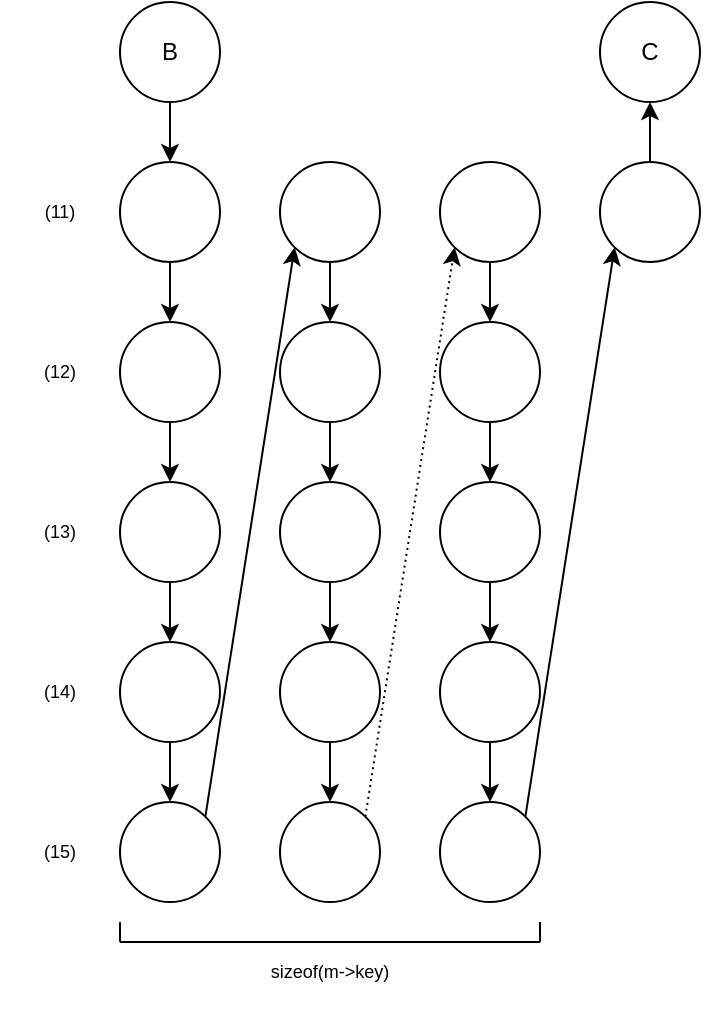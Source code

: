 <mxfile version="15.4.0" type="device"><diagram id="sURq20OMfc-YnosV0wpW" name="Page-1"><mxGraphModel dx="1618" dy="474" grid="1" gridSize="10" guides="1" tooltips="1" connect="1" arrows="1" fold="1" page="1" pageScale="1" pageWidth="850" pageHeight="1100" math="0" shadow="0"><root><mxCell id="0"/><mxCell id="1" parent="0"/><mxCell id="TVw897Wef1c1NhlZAb9E-41" style="rounded=0;orthogonalLoop=1;jettySize=auto;html=1;exitX=0.5;exitY=1;exitDx=0;exitDy=0;entryX=0.5;entryY=0;entryDx=0;entryDy=0;fontSize=9;edgeStyle=orthogonalEdgeStyle;" edge="1" parent="1" source="TVw897Wef1c1NhlZAb9E-34" target="TVw897Wef1c1NhlZAb9E-35"><mxGeometry relative="1" as="geometry"/></mxCell><mxCell id="TVw897Wef1c1NhlZAb9E-34" value="B" style="ellipse;whiteSpace=wrap;html=1;aspect=fixed;" vertex="1" parent="1"><mxGeometry x="-70" y="680" width="50" height="50" as="geometry"/></mxCell><mxCell id="TVw897Wef1c1NhlZAb9E-43" style="edgeStyle=orthogonalEdgeStyle;rounded=0;orthogonalLoop=1;jettySize=auto;html=1;exitX=0.5;exitY=1;exitDx=0;exitDy=0;entryX=0.5;entryY=0;entryDx=0;entryDy=0;fontSize=9;" edge="1" parent="1" source="TVw897Wef1c1NhlZAb9E-35" target="TVw897Wef1c1NhlZAb9E-42"><mxGeometry relative="1" as="geometry"/></mxCell><mxCell id="TVw897Wef1c1NhlZAb9E-35" value="" style="ellipse;whiteSpace=wrap;html=1;aspect=fixed;" vertex="1" parent="1"><mxGeometry x="-70" y="760" width="50" height="50" as="geometry"/></mxCell><mxCell id="TVw897Wef1c1NhlZAb9E-45" style="edgeStyle=orthogonalEdgeStyle;rounded=0;orthogonalLoop=1;jettySize=auto;html=1;exitX=0.5;exitY=1;exitDx=0;exitDy=0;entryX=0.5;entryY=0;entryDx=0;entryDy=0;fontSize=9;" edge="1" parent="1" source="TVw897Wef1c1NhlZAb9E-42" target="TVw897Wef1c1NhlZAb9E-44"><mxGeometry relative="1" as="geometry"/></mxCell><mxCell id="TVw897Wef1c1NhlZAb9E-42" value="" style="ellipse;whiteSpace=wrap;html=1;aspect=fixed;" vertex="1" parent="1"><mxGeometry x="-70" y="840" width="50" height="50" as="geometry"/></mxCell><mxCell id="TVw897Wef1c1NhlZAb9E-106" style="edgeStyle=none;rounded=0;orthogonalLoop=1;jettySize=auto;html=1;exitX=0.5;exitY=1;exitDx=0;exitDy=0;entryX=0.5;entryY=0;entryDx=0;entryDy=0;fontSize=9;" edge="1" parent="1" source="TVw897Wef1c1NhlZAb9E-44" target="TVw897Wef1c1NhlZAb9E-104"><mxGeometry relative="1" as="geometry"/></mxCell><mxCell id="TVw897Wef1c1NhlZAb9E-44" value="" style="ellipse;whiteSpace=wrap;html=1;aspect=fixed;" vertex="1" parent="1"><mxGeometry x="-70" y="920" width="50" height="50" as="geometry"/></mxCell><mxCell id="TVw897Wef1c1NhlZAb9E-46" value="" style="ellipse;whiteSpace=wrap;html=1;aspect=fixed;" vertex="1" parent="1"><mxGeometry x="10" y="760" width="50" height="50" as="geometry"/></mxCell><mxCell id="TVw897Wef1c1NhlZAb9E-57" style="edgeStyle=none;rounded=0;orthogonalLoop=1;jettySize=auto;html=1;exitX=1;exitY=0;exitDx=0;exitDy=0;entryX=0;entryY=1;entryDx=0;entryDy=0;fontSize=9;dashed=1;dashPattern=1 2;" edge="1" parent="1" source="TVw897Wef1c1NhlZAb9E-120" target="TVw897Wef1c1NhlZAb9E-55"><mxGeometry relative="1" as="geometry"><mxPoint x="52.678" y="927.322" as="sourcePoint"/></mxGeometry></mxCell><mxCell id="TVw897Wef1c1NhlZAb9E-55" value="" style="ellipse;whiteSpace=wrap;html=1;aspect=fixed;" vertex="1" parent="1"><mxGeometry x="90" y="760" width="50" height="50" as="geometry"/></mxCell><mxCell id="TVw897Wef1c1NhlZAb9E-60" value="" style="ellipse;whiteSpace=wrap;html=1;aspect=fixed;" vertex="1" parent="1"><mxGeometry x="170" y="760" width="50" height="50" as="geometry"/></mxCell><mxCell id="TVw897Wef1c1NhlZAb9E-81" style="edgeStyle=none;rounded=0;orthogonalLoop=1;jettySize=auto;html=1;entryX=0.5;entryY=1;entryDx=0;entryDy=0;fontSize=9;" edge="1" parent="1" target="TVw897Wef1c1NhlZAb9E-80"><mxGeometry relative="1" as="geometry"><mxPoint x="195" y="760" as="sourcePoint"/></mxGeometry></mxCell><mxCell id="TVw897Wef1c1NhlZAb9E-80" value="C" style="ellipse;whiteSpace=wrap;html=1;aspect=fixed;" vertex="1" parent="1"><mxGeometry x="170" y="680" width="50" height="50" as="geometry"/></mxCell><mxCell id="TVw897Wef1c1NhlZAb9E-85" value="" style="group" vertex="1" connectable="0" parent="1"><mxGeometry x="-70" y="1140" width="210" height="10" as="geometry"/></mxCell><mxCell id="TVw897Wef1c1NhlZAb9E-82" value="" style="endArrow=none;html=1;rounded=0;fontSize=9;" edge="1" parent="TVw897Wef1c1NhlZAb9E-85"><mxGeometry width="50" height="50" relative="1" as="geometry"><mxPoint y="10" as="sourcePoint"/><mxPoint x="210" y="10" as="targetPoint"/></mxGeometry></mxCell><mxCell id="TVw897Wef1c1NhlZAb9E-83" value="" style="endArrow=none;html=1;rounded=0;fontSize=9;" edge="1" parent="TVw897Wef1c1NhlZAb9E-85"><mxGeometry width="50" height="50" relative="1" as="geometry"><mxPoint x="210" y="10" as="sourcePoint"/><mxPoint x="210" as="targetPoint"/></mxGeometry></mxCell><mxCell id="TVw897Wef1c1NhlZAb9E-84" value="" style="endArrow=none;html=1;rounded=0;fontSize=9;" edge="1" parent="TVw897Wef1c1NhlZAb9E-85"><mxGeometry width="50" height="50" relative="1" as="geometry"><mxPoint y="10" as="sourcePoint"/><mxPoint as="targetPoint"/></mxGeometry></mxCell><mxCell id="TVw897Wef1c1NhlZAb9E-90" value="sizeof(m-&amp;gt;key)" style="text;html=1;strokeColor=none;fillColor=none;align=center;verticalAlign=middle;whiteSpace=wrap;rounded=0;fontSize=9;" vertex="1" parent="1"><mxGeometry x="-15" y="1150" width="100" height="30" as="geometry"/></mxCell><mxCell id="TVw897Wef1c1NhlZAb9E-101" value="(11)" style="text;html=1;strokeColor=none;fillColor=none;align=center;verticalAlign=middle;whiteSpace=wrap;rounded=0;fontSize=9;" vertex="1" parent="1"><mxGeometry x="-130" y="770" width="60" height="30" as="geometry"/></mxCell><mxCell id="TVw897Wef1c1NhlZAb9E-102" value="(12)" style="text;html=1;strokeColor=none;fillColor=none;align=center;verticalAlign=middle;whiteSpace=wrap;rounded=0;fontSize=9;" vertex="1" parent="1"><mxGeometry x="-130" y="850" width="60" height="30" as="geometry"/></mxCell><mxCell id="TVw897Wef1c1NhlZAb9E-103" value="(13)" style="text;html=1;strokeColor=none;fillColor=none;align=center;verticalAlign=middle;whiteSpace=wrap;rounded=0;fontSize=9;" vertex="1" parent="1"><mxGeometry x="-130" y="930" width="60" height="30" as="geometry"/></mxCell><mxCell id="TVw897Wef1c1NhlZAb9E-107" style="edgeStyle=none;rounded=0;orthogonalLoop=1;jettySize=auto;html=1;exitX=0.5;exitY=1;exitDx=0;exitDy=0;entryX=0.5;entryY=0;entryDx=0;entryDy=0;fontSize=9;" edge="1" parent="1" source="TVw897Wef1c1NhlZAb9E-104" target="TVw897Wef1c1NhlZAb9E-105"><mxGeometry relative="1" as="geometry"/></mxCell><mxCell id="TVw897Wef1c1NhlZAb9E-104" value="" style="ellipse;whiteSpace=wrap;html=1;aspect=fixed;" vertex="1" parent="1"><mxGeometry x="-70" y="1000" width="50" height="50" as="geometry"/></mxCell><mxCell id="TVw897Wef1c1NhlZAb9E-108" style="edgeStyle=none;rounded=0;orthogonalLoop=1;jettySize=auto;html=1;exitX=1;exitY=0;exitDx=0;exitDy=0;entryX=0;entryY=1;entryDx=0;entryDy=0;fontSize=9;" edge="1" parent="1" source="TVw897Wef1c1NhlZAb9E-105" target="TVw897Wef1c1NhlZAb9E-46"><mxGeometry relative="1" as="geometry"/></mxCell><mxCell id="TVw897Wef1c1NhlZAb9E-105" value="" style="ellipse;whiteSpace=wrap;html=1;aspect=fixed;" vertex="1" parent="1"><mxGeometry x="-70" y="1080" width="50" height="50" as="geometry"/></mxCell><mxCell id="TVw897Wef1c1NhlZAb9E-113" style="edgeStyle=orthogonalEdgeStyle;rounded=0;orthogonalLoop=1;jettySize=auto;html=1;exitX=0.5;exitY=1;exitDx=0;exitDy=0;entryX=0.5;entryY=0;entryDx=0;entryDy=0;fontSize=9;" edge="1" parent="1" target="TVw897Wef1c1NhlZAb9E-115"><mxGeometry relative="1" as="geometry"><mxPoint x="35" y="810" as="sourcePoint"/></mxGeometry></mxCell><mxCell id="TVw897Wef1c1NhlZAb9E-114" style="edgeStyle=orthogonalEdgeStyle;rounded=0;orthogonalLoop=1;jettySize=auto;html=1;exitX=0.5;exitY=1;exitDx=0;exitDy=0;entryX=0.5;entryY=0;entryDx=0;entryDy=0;fontSize=9;" edge="1" parent="1" source="TVw897Wef1c1NhlZAb9E-115" target="TVw897Wef1c1NhlZAb9E-117"><mxGeometry relative="1" as="geometry"/></mxCell><mxCell id="TVw897Wef1c1NhlZAb9E-115" value="" style="ellipse;whiteSpace=wrap;html=1;aspect=fixed;" vertex="1" parent="1"><mxGeometry x="10" y="840" width="50" height="50" as="geometry"/></mxCell><mxCell id="TVw897Wef1c1NhlZAb9E-116" style="edgeStyle=none;rounded=0;orthogonalLoop=1;jettySize=auto;html=1;exitX=0.5;exitY=1;exitDx=0;exitDy=0;entryX=0.5;entryY=0;entryDx=0;entryDy=0;fontSize=9;" edge="1" parent="1" source="TVw897Wef1c1NhlZAb9E-117" target="TVw897Wef1c1NhlZAb9E-119"><mxGeometry relative="1" as="geometry"/></mxCell><mxCell id="TVw897Wef1c1NhlZAb9E-117" value="" style="ellipse;whiteSpace=wrap;html=1;aspect=fixed;" vertex="1" parent="1"><mxGeometry x="10" y="920" width="50" height="50" as="geometry"/></mxCell><mxCell id="TVw897Wef1c1NhlZAb9E-118" style="edgeStyle=none;rounded=0;orthogonalLoop=1;jettySize=auto;html=1;exitX=0.5;exitY=1;exitDx=0;exitDy=0;entryX=0.5;entryY=0;entryDx=0;entryDy=0;fontSize=9;" edge="1" parent="1" source="TVw897Wef1c1NhlZAb9E-119" target="TVw897Wef1c1NhlZAb9E-120"><mxGeometry relative="1" as="geometry"/></mxCell><mxCell id="TVw897Wef1c1NhlZAb9E-119" value="" style="ellipse;whiteSpace=wrap;html=1;aspect=fixed;" vertex="1" parent="1"><mxGeometry x="10" y="1000" width="50" height="50" as="geometry"/></mxCell><mxCell id="TVw897Wef1c1NhlZAb9E-120" value="" style="ellipse;whiteSpace=wrap;html=1;aspect=fixed;" vertex="1" parent="1"><mxGeometry x="10" y="1080" width="50" height="50" as="geometry"/></mxCell><mxCell id="TVw897Wef1c1NhlZAb9E-121" value="(14)" style="text;html=1;strokeColor=none;fillColor=none;align=center;verticalAlign=middle;whiteSpace=wrap;rounded=0;fontSize=9;" vertex="1" parent="1"><mxGeometry x="-130" y="1010" width="60" height="30" as="geometry"/></mxCell><mxCell id="TVw897Wef1c1NhlZAb9E-122" value="(15)" style="text;html=1;strokeColor=none;fillColor=none;align=center;verticalAlign=middle;whiteSpace=wrap;rounded=0;fontSize=9;" vertex="1" parent="1"><mxGeometry x="-130" y="1090" width="60" height="30" as="geometry"/></mxCell><mxCell id="TVw897Wef1c1NhlZAb9E-123" style="edgeStyle=orthogonalEdgeStyle;rounded=0;orthogonalLoop=1;jettySize=auto;html=1;exitX=0.5;exitY=1;exitDx=0;exitDy=0;entryX=0.5;entryY=0;entryDx=0;entryDy=0;fontSize=9;" edge="1" parent="1" target="TVw897Wef1c1NhlZAb9E-125"><mxGeometry relative="1" as="geometry"><mxPoint x="115.0" y="810" as="sourcePoint"/></mxGeometry></mxCell><mxCell id="TVw897Wef1c1NhlZAb9E-124" style="edgeStyle=orthogonalEdgeStyle;rounded=0;orthogonalLoop=1;jettySize=auto;html=1;exitX=0.5;exitY=1;exitDx=0;exitDy=0;entryX=0.5;entryY=0;entryDx=0;entryDy=0;fontSize=9;" edge="1" parent="1" source="TVw897Wef1c1NhlZAb9E-125" target="TVw897Wef1c1NhlZAb9E-127"><mxGeometry relative="1" as="geometry"/></mxCell><mxCell id="TVw897Wef1c1NhlZAb9E-125" value="" style="ellipse;whiteSpace=wrap;html=1;aspect=fixed;" vertex="1" parent="1"><mxGeometry x="90" y="840" width="50" height="50" as="geometry"/></mxCell><mxCell id="TVw897Wef1c1NhlZAb9E-126" style="edgeStyle=none;rounded=0;orthogonalLoop=1;jettySize=auto;html=1;exitX=0.5;exitY=1;exitDx=0;exitDy=0;entryX=0.5;entryY=0;entryDx=0;entryDy=0;fontSize=9;" edge="1" parent="1" source="TVw897Wef1c1NhlZAb9E-127" target="TVw897Wef1c1NhlZAb9E-129"><mxGeometry relative="1" as="geometry"/></mxCell><mxCell id="TVw897Wef1c1NhlZAb9E-127" value="" style="ellipse;whiteSpace=wrap;html=1;aspect=fixed;" vertex="1" parent="1"><mxGeometry x="90" y="920" width="50" height="50" as="geometry"/></mxCell><mxCell id="TVw897Wef1c1NhlZAb9E-128" style="edgeStyle=none;rounded=0;orthogonalLoop=1;jettySize=auto;html=1;exitX=0.5;exitY=1;exitDx=0;exitDy=0;entryX=0.5;entryY=0;entryDx=0;entryDy=0;fontSize=9;" edge="1" parent="1" source="TVw897Wef1c1NhlZAb9E-129" target="TVw897Wef1c1NhlZAb9E-131"><mxGeometry relative="1" as="geometry"/></mxCell><mxCell id="TVw897Wef1c1NhlZAb9E-129" value="" style="ellipse;whiteSpace=wrap;html=1;aspect=fixed;" vertex="1" parent="1"><mxGeometry x="90" y="1000" width="50" height="50" as="geometry"/></mxCell><mxCell id="TVw897Wef1c1NhlZAb9E-130" style="edgeStyle=none;rounded=0;orthogonalLoop=1;jettySize=auto;html=1;exitX=1;exitY=0;exitDx=0;exitDy=0;entryX=0;entryY=1;entryDx=0;entryDy=0;fontSize=9;" edge="1" parent="1" source="TVw897Wef1c1NhlZAb9E-131"><mxGeometry relative="1" as="geometry"><mxPoint x="177.322" y="802.678" as="targetPoint"/></mxGeometry></mxCell><mxCell id="TVw897Wef1c1NhlZAb9E-131" value="" style="ellipse;whiteSpace=wrap;html=1;aspect=fixed;" vertex="1" parent="1"><mxGeometry x="90" y="1080" width="50" height="50" as="geometry"/></mxCell><mxCell id="TVw897Wef1c1NhlZAb9E-141" style="edgeStyle=none;rounded=0;orthogonalLoop=1;jettySize=auto;html=1;exitX=0.5;exitY=1;exitDx=0;exitDy=0;fontSize=9;" edge="1" parent="1" source="TVw897Wef1c1NhlZAb9E-90" target="TVw897Wef1c1NhlZAb9E-90"><mxGeometry relative="1" as="geometry"/></mxCell></root></mxGraphModel></diagram></mxfile>